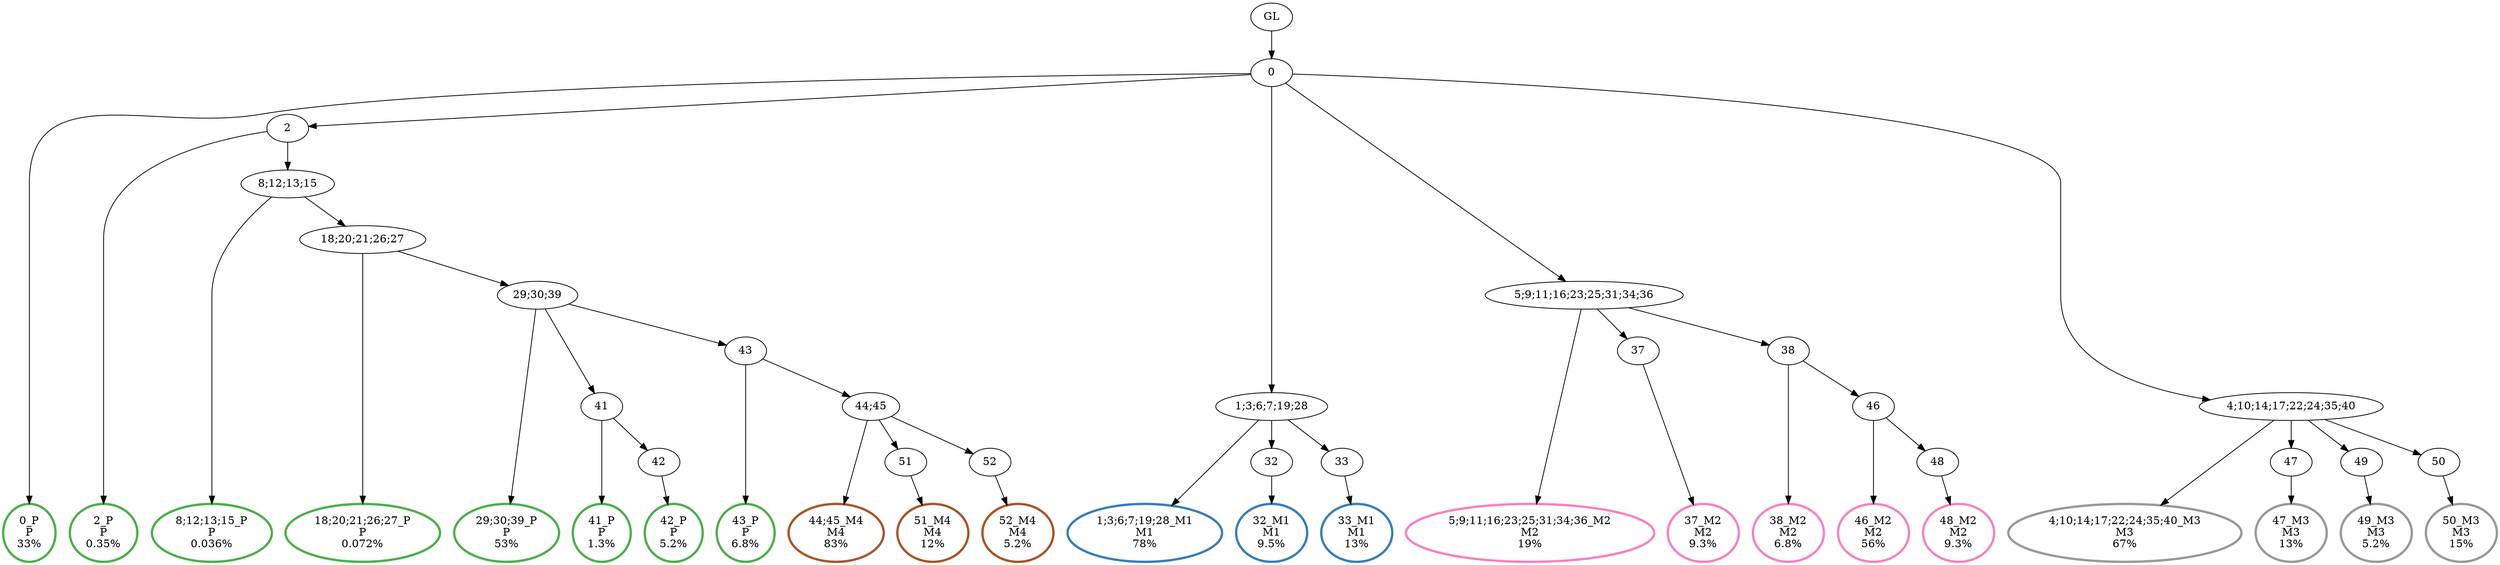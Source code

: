 digraph T {
	{
		rank=same
		44 [penwidth=3,colorscheme=set19,color=3,label="0_P\nP\n33%"]
		42 [penwidth=3,colorscheme=set19,color=3,label="2_P\nP\n0.35%"]
		40 [penwidth=3,colorscheme=set19,color=3,label="8;12;13;15_P\nP\n0.036%"]
		38 [penwidth=3,colorscheme=set19,color=3,label="18;20;21;26;27_P\nP\n0.072%"]
		36 [penwidth=3,colorscheme=set19,color=3,label="29;30;39_P\nP\n53%"]
		34 [penwidth=3,colorscheme=set19,color=3,label="41_P\nP\n1.3%"]
		32 [penwidth=3,colorscheme=set19,color=3,label="42_P\nP\n5.2%"]
		30 [penwidth=3,colorscheme=set19,color=3,label="43_P\nP\n6.8%"]
		28 [penwidth=3,colorscheme=set19,color=2,label="1;3;6;7;19;28_M1\nM1\n78%"]
		26 [penwidth=3,colorscheme=set19,color=2,label="32_M1\nM1\n9.5%"]
		24 [penwidth=3,colorscheme=set19,color=2,label="33_M1\nM1\n13%"]
		22 [penwidth=3,colorscheme=set19,color=8,label="5;9;11;16;23;25;31;34;36_M2\nM2\n19%"]
		20 [penwidth=3,colorscheme=set19,color=8,label="37_M2\nM2\n9.3%"]
		18 [penwidth=3,colorscheme=set19,color=8,label="38_M2\nM2\n6.8%"]
		16 [penwidth=3,colorscheme=set19,color=8,label="46_M2\nM2\n56%"]
		14 [penwidth=3,colorscheme=set19,color=8,label="48_M2\nM2\n9.3%"]
		12 [penwidth=3,colorscheme=set19,color=9,label="4;10;14;17;22;24;35;40_M3\nM3\n67%"]
		10 [penwidth=3,colorscheme=set19,color=9,label="47_M3\nM3\n13%"]
		8 [penwidth=3,colorscheme=set19,color=9,label="49_M3\nM3\n5.2%"]
		6 [penwidth=3,colorscheme=set19,color=9,label="50_M3\nM3\n15%"]
		4 [penwidth=3,colorscheme=set19,color=7,label="44;45_M4\nM4\n83%"]
		2 [penwidth=3,colorscheme=set19,color=7,label="51_M4\nM4\n12%"]
		0 [penwidth=3,colorscheme=set19,color=7,label="52_M4\nM4\n5.2%"]
	}
	46 [label="GL"]
	45 [label="0"]
	43 [label="2"]
	41 [label="8;12;13;15"]
	39 [label="18;20;21;26;27"]
	37 [label="29;30;39"]
	35 [label="41"]
	33 [label="42"]
	31 [label="43"]
	29 [label="1;3;6;7;19;28"]
	27 [label="32"]
	25 [label="33"]
	23 [label="5;9;11;16;23;25;31;34;36"]
	21 [label="37"]
	19 [label="38"]
	17 [label="46"]
	15 [label="48"]
	13 [label="4;10;14;17;22;24;35;40"]
	11 [label="47"]
	9 [label="49"]
	7 [label="50"]
	5 [label="44;45"]
	3 [label="51"]
	1 [label="52"]
	46 -> 45
	45 -> 44
	45 -> 43
	45 -> 29
	45 -> 23
	45 -> 13
	43 -> 42
	43 -> 41
	41 -> 40
	41 -> 39
	39 -> 38
	39 -> 37
	37 -> 36
	37 -> 35
	37 -> 31
	35 -> 34
	35 -> 33
	33 -> 32
	31 -> 30
	31 -> 5
	29 -> 28
	29 -> 27
	29 -> 25
	27 -> 26
	25 -> 24
	23 -> 22
	23 -> 21
	23 -> 19
	21 -> 20
	19 -> 18
	19 -> 17
	17 -> 16
	17 -> 15
	15 -> 14
	13 -> 12
	13 -> 11
	13 -> 9
	13 -> 7
	11 -> 10
	9 -> 8
	7 -> 6
	5 -> 4
	5 -> 3
	5 -> 1
	3 -> 2
	1 -> 0
}
